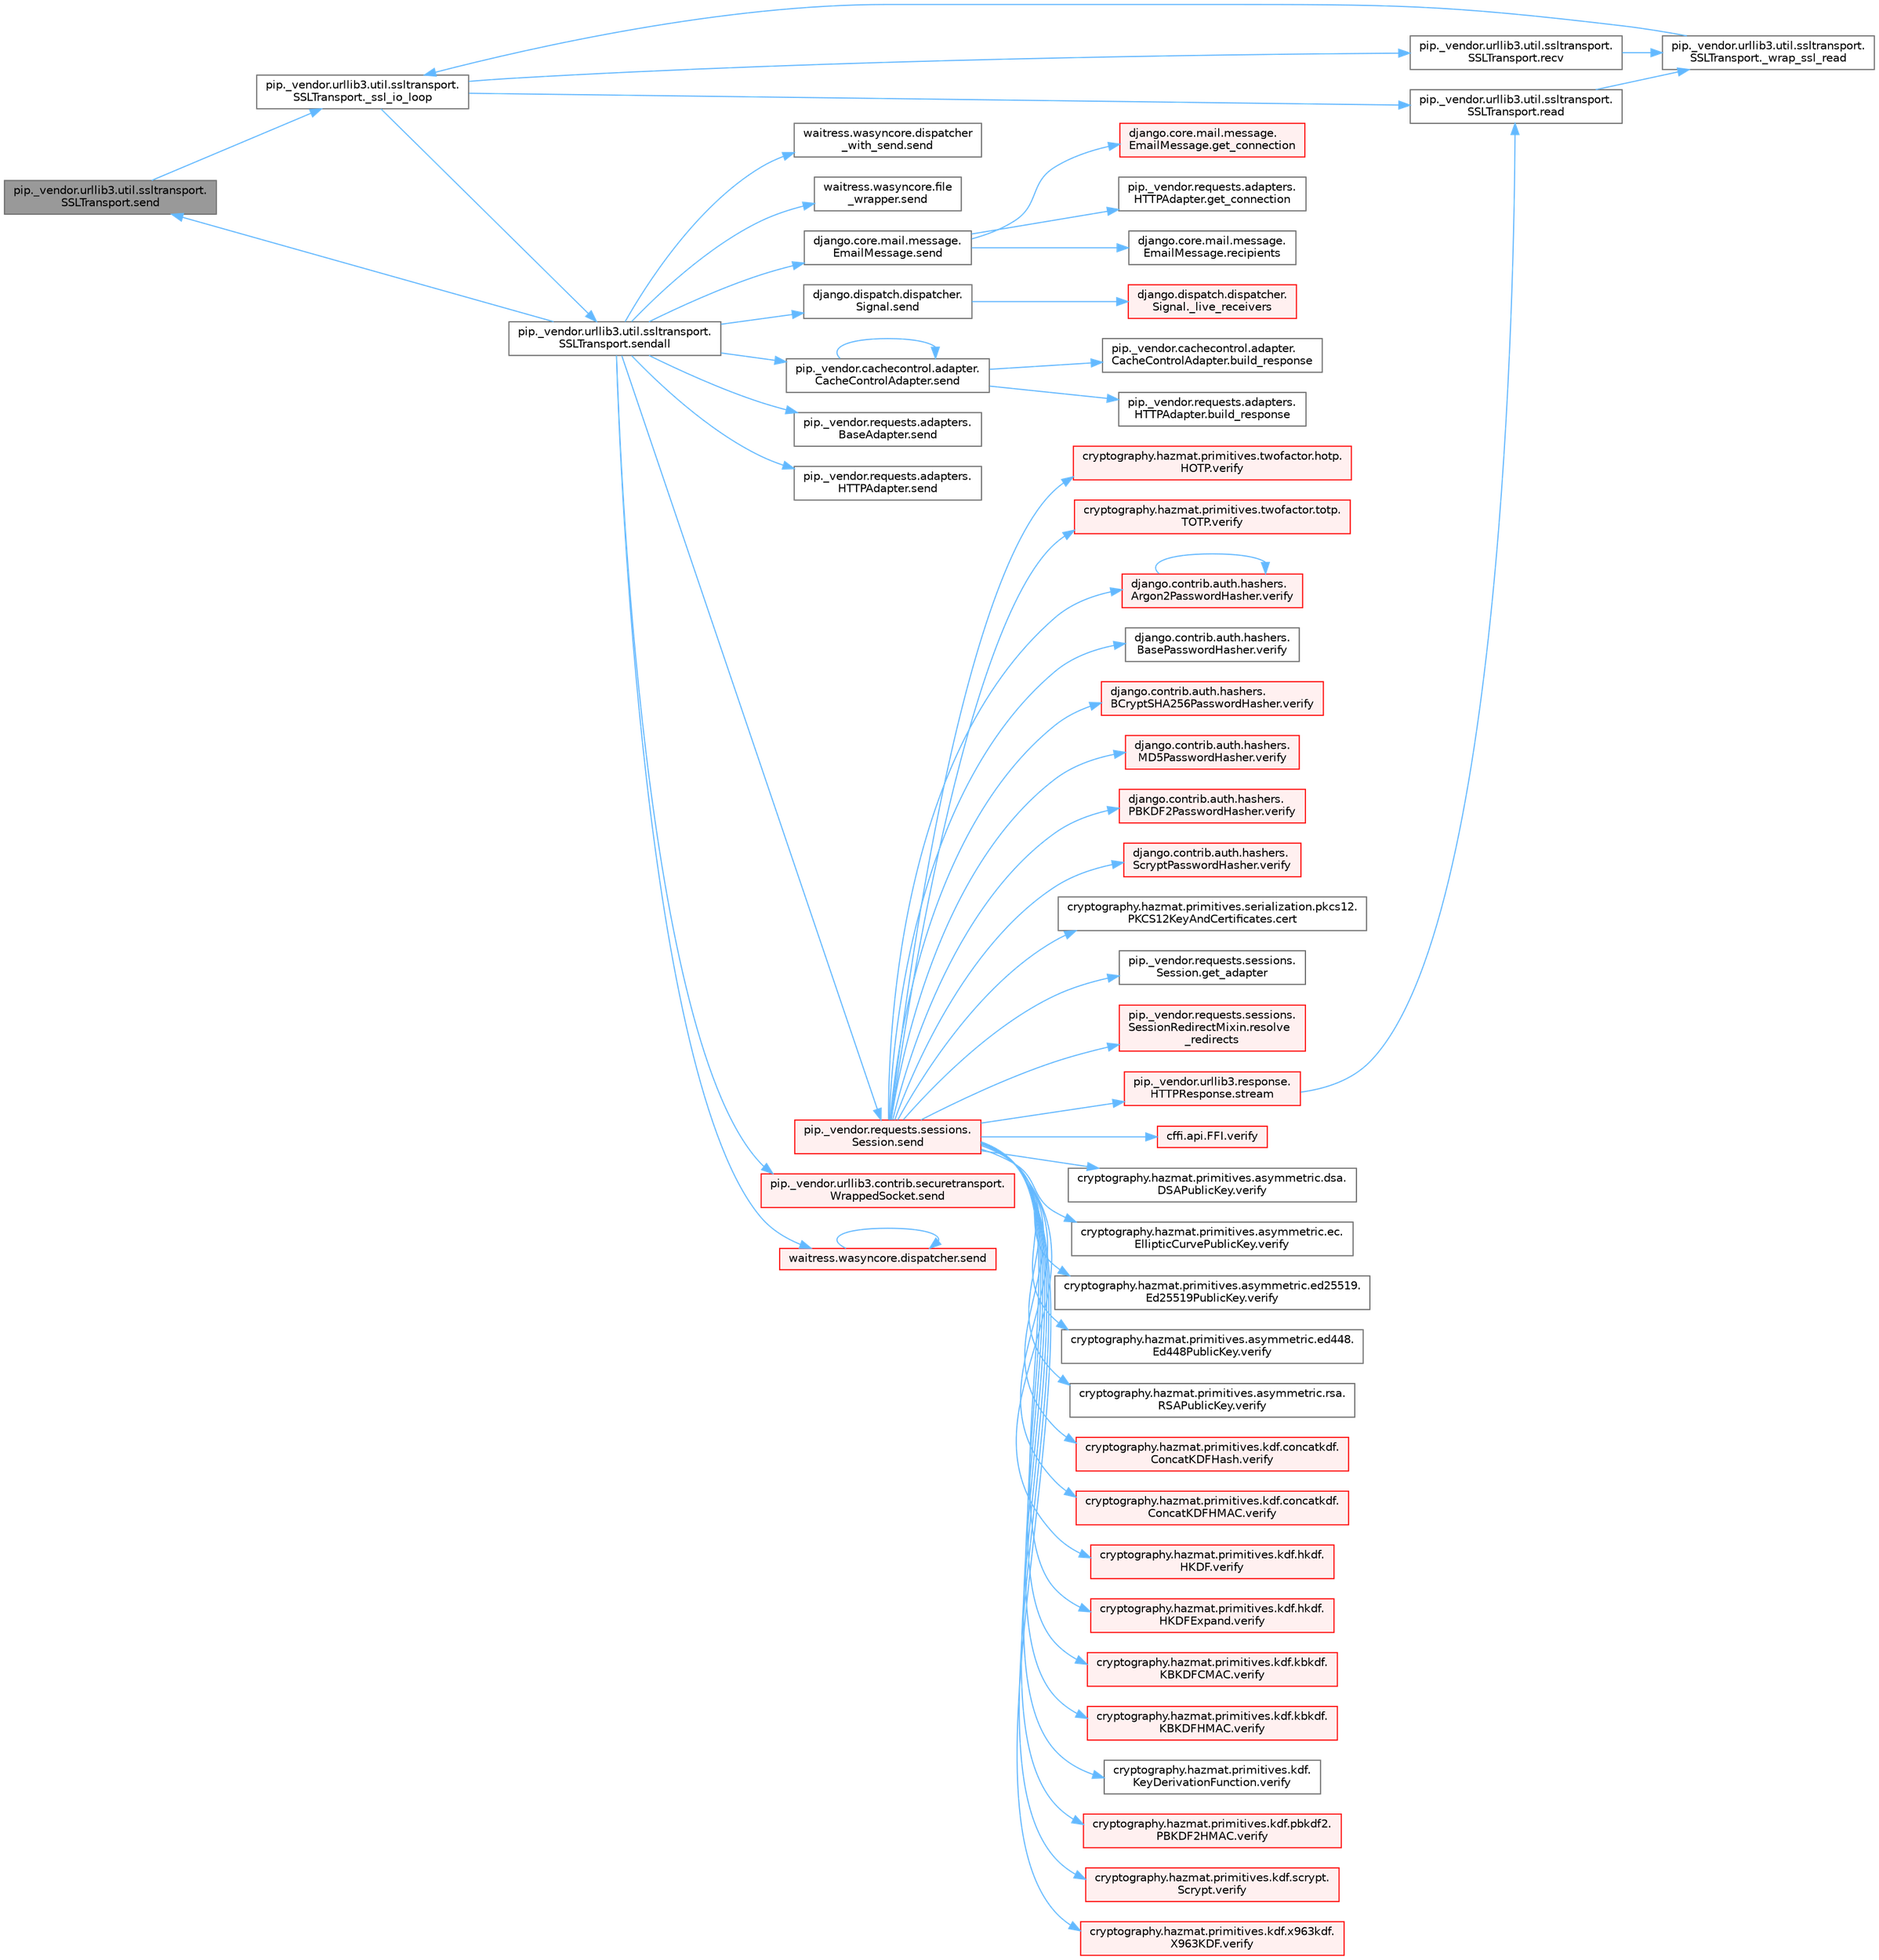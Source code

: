digraph "pip._vendor.urllib3.util.ssltransport.SSLTransport.send"
{
 // LATEX_PDF_SIZE
  bgcolor="transparent";
  edge [fontname=Helvetica,fontsize=10,labelfontname=Helvetica,labelfontsize=10];
  node [fontname=Helvetica,fontsize=10,shape=box,height=0.2,width=0.4];
  rankdir="LR";
  Node1 [id="Node000001",label="pip._vendor.urllib3.util.ssltransport.\lSSLTransport.send",height=0.2,width=0.4,color="gray40", fillcolor="grey60", style="filled", fontcolor="black",tooltip=" "];
  Node1 -> Node2 [id="edge1_Node000001_Node000002",color="steelblue1",style="solid",tooltip=" "];
  Node2 [id="Node000002",label="pip._vendor.urllib3.util.ssltransport.\lSSLTransport._ssl_io_loop",height=0.2,width=0.4,color="grey40", fillcolor="white", style="filled",URL="$classpip_1_1__vendor_1_1urllib3_1_1util_1_1ssltransport_1_1_s_s_l_transport.html#ad0764a4c9957eb48bea4ee9d559192f7",tooltip=" "];
  Node2 -> Node3 [id="edge2_Node000002_Node000003",color="steelblue1",style="solid",tooltip=" "];
  Node3 [id="Node000003",label="pip._vendor.urllib3.util.ssltransport.\lSSLTransport.read",height=0.2,width=0.4,color="grey40", fillcolor="white", style="filled",URL="$classpip_1_1__vendor_1_1urllib3_1_1util_1_1ssltransport_1_1_s_s_l_transport.html#a3311c85a8b31a1b389bd7013abdf6fd3",tooltip=" "];
  Node3 -> Node4 [id="edge3_Node000003_Node000004",color="steelblue1",style="solid",tooltip=" "];
  Node4 [id="Node000004",label="pip._vendor.urllib3.util.ssltransport.\lSSLTransport._wrap_ssl_read",height=0.2,width=0.4,color="grey40", fillcolor="white", style="filled",URL="$classpip_1_1__vendor_1_1urllib3_1_1util_1_1ssltransport_1_1_s_s_l_transport.html#aaf395c806353eee2ffb46f65791050f1",tooltip=" "];
  Node4 -> Node2 [id="edge4_Node000004_Node000002",color="steelblue1",style="solid",tooltip=" "];
  Node2 -> Node5 [id="edge5_Node000002_Node000005",color="steelblue1",style="solid",tooltip=" "];
  Node5 [id="Node000005",label="pip._vendor.urllib3.util.ssltransport.\lSSLTransport.recv",height=0.2,width=0.4,color="grey40", fillcolor="white", style="filled",URL="$classpip_1_1__vendor_1_1urllib3_1_1util_1_1ssltransport_1_1_s_s_l_transport.html#a6072d1892408325de5758d1c941826e9",tooltip=" "];
  Node5 -> Node4 [id="edge6_Node000005_Node000004",color="steelblue1",style="solid",tooltip=" "];
  Node2 -> Node6 [id="edge7_Node000002_Node000006",color="steelblue1",style="solid",tooltip=" "];
  Node6 [id="Node000006",label="pip._vendor.urllib3.util.ssltransport.\lSSLTransport.sendall",height=0.2,width=0.4,color="grey40", fillcolor="white", style="filled",URL="$classpip_1_1__vendor_1_1urllib3_1_1util_1_1ssltransport_1_1_s_s_l_transport.html#a6127132ecea729b7d77e99c6c6eac732",tooltip=" "];
  Node6 -> Node7 [id="edge8_Node000006_Node000007",color="steelblue1",style="solid",tooltip=" "];
  Node7 [id="Node000007",label="django.core.mail.message.\lEmailMessage.send",height=0.2,width=0.4,color="grey40", fillcolor="white", style="filled",URL="$classdjango_1_1core_1_1mail_1_1message_1_1_email_message.html#a18fd6d168e6aa27742a4057b4ab9b439",tooltip=" "];
  Node7 -> Node8 [id="edge9_Node000007_Node000008",color="steelblue1",style="solid",tooltip=" "];
  Node8 [id="Node000008",label="django.core.mail.message.\lEmailMessage.get_connection",height=0.2,width=0.4,color="red", fillcolor="#FFF0F0", style="filled",URL="$classdjango_1_1core_1_1mail_1_1message_1_1_email_message.html#ace67e473adc53ec8e5f5e1fa4d4ae185",tooltip=" "];
  Node7 -> Node11 [id="edge10_Node000007_Node000011",color="steelblue1",style="solid",tooltip=" "];
  Node11 [id="Node000011",label="pip._vendor.requests.adapters.\lHTTPAdapter.get_connection",height=0.2,width=0.4,color="grey40", fillcolor="white", style="filled",URL="$classpip_1_1__vendor_1_1requests_1_1adapters_1_1_h_t_t_p_adapter.html#addd116a14f6d7cd083aaf4405253555a",tooltip=" "];
  Node7 -> Node12 [id="edge11_Node000007_Node000012",color="steelblue1",style="solid",tooltip=" "];
  Node12 [id="Node000012",label="django.core.mail.message.\lEmailMessage.recipients",height=0.2,width=0.4,color="grey40", fillcolor="white", style="filled",URL="$classdjango_1_1core_1_1mail_1_1message_1_1_email_message.html#ae93d54c3267a8b2a4a58cb2b92884c50",tooltip=" "];
  Node6 -> Node13 [id="edge12_Node000006_Node000013",color="steelblue1",style="solid",tooltip=" "];
  Node13 [id="Node000013",label="django.dispatch.dispatcher.\lSignal.send",height=0.2,width=0.4,color="grey40", fillcolor="white", style="filled",URL="$classdjango_1_1dispatch_1_1dispatcher_1_1_signal.html#a065269c5c5f8d45e7b902dda3245bdbb",tooltip=" "];
  Node13 -> Node14 [id="edge13_Node000013_Node000014",color="steelblue1",style="solid",tooltip=" "];
  Node14 [id="Node000014",label="django.dispatch.dispatcher.\lSignal._live_receivers",height=0.2,width=0.4,color="red", fillcolor="#FFF0F0", style="filled",URL="$classdjango_1_1dispatch_1_1dispatcher_1_1_signal.html#a57712a4f613b82e8a1b19ae6443d604e",tooltip=" "];
  Node6 -> Node17 [id="edge14_Node000006_Node000017",color="steelblue1",style="solid",tooltip=" "];
  Node17 [id="Node000017",label="pip._vendor.cachecontrol.adapter.\lCacheControlAdapter.send",height=0.2,width=0.4,color="grey40", fillcolor="white", style="filled",URL="$classpip_1_1__vendor_1_1cachecontrol_1_1adapter_1_1_cache_control_adapter.html#a7f846578832fd1a27f921f7466b4d2fa",tooltip=" "];
  Node17 -> Node18 [id="edge15_Node000017_Node000018",color="steelblue1",style="solid",tooltip=" "];
  Node18 [id="Node000018",label="pip._vendor.cachecontrol.adapter.\lCacheControlAdapter.build_response",height=0.2,width=0.4,color="grey40", fillcolor="white", style="filled",URL="$classpip_1_1__vendor_1_1cachecontrol_1_1adapter_1_1_cache_control_adapter.html#a0c116d312afd3b6893e22fe26f8cf1d5",tooltip=" "];
  Node17 -> Node19 [id="edge16_Node000017_Node000019",color="steelblue1",style="solid",tooltip=" "];
  Node19 [id="Node000019",label="pip._vendor.requests.adapters.\lHTTPAdapter.build_response",height=0.2,width=0.4,color="grey40", fillcolor="white", style="filled",URL="$classpip_1_1__vendor_1_1requests_1_1adapters_1_1_h_t_t_p_adapter.html#a9eac29fb2d7645757607d92462ef25a1",tooltip=" "];
  Node17 -> Node17 [id="edge17_Node000017_Node000017",color="steelblue1",style="solid",tooltip=" "];
  Node6 -> Node20 [id="edge18_Node000006_Node000020",color="steelblue1",style="solid",tooltip=" "];
  Node20 [id="Node000020",label="pip._vendor.requests.adapters.\lBaseAdapter.send",height=0.2,width=0.4,color="grey40", fillcolor="white", style="filled",URL="$classpip_1_1__vendor_1_1requests_1_1adapters_1_1_base_adapter.html#a71b96d00d14b1eb64886afb3d5a6e2b0",tooltip=" "];
  Node6 -> Node21 [id="edge19_Node000006_Node000021",color="steelblue1",style="solid",tooltip=" "];
  Node21 [id="Node000021",label="pip._vendor.requests.adapters.\lHTTPAdapter.send",height=0.2,width=0.4,color="grey40", fillcolor="white", style="filled",URL="$classpip_1_1__vendor_1_1requests_1_1adapters_1_1_h_t_t_p_adapter.html#aa75dd0f80148babfc8b50bbc9a504e8d",tooltip=" "];
  Node6 -> Node22 [id="edge20_Node000006_Node000022",color="steelblue1",style="solid",tooltip=" "];
  Node22 [id="Node000022",label="pip._vendor.requests.sessions.\lSession.send",height=0.2,width=0.4,color="red", fillcolor="#FFF0F0", style="filled",URL="$classpip_1_1__vendor_1_1requests_1_1sessions_1_1_session.html#ac53877008b8d3c6901be36033885124c",tooltip=" "];
  Node22 -> Node23 [id="edge21_Node000022_Node000023",color="steelblue1",style="solid",tooltip=" "];
  Node23 [id="Node000023",label="cryptography.hazmat.primitives.serialization.pkcs12.\lPKCS12KeyAndCertificates.cert",height=0.2,width=0.4,color="grey40", fillcolor="white", style="filled",URL="$classcryptography_1_1hazmat_1_1primitives_1_1serialization_1_1pkcs12_1_1_p_k_c_s12_key_and_certificates.html#a7a1d98fee8ed8175805ab085c9ecb5e0",tooltip=" "];
  Node22 -> Node24 [id="edge22_Node000022_Node000024",color="steelblue1",style="solid",tooltip=" "];
  Node24 [id="Node000024",label="pip._vendor.requests.sessions.\lSession.get_adapter",height=0.2,width=0.4,color="grey40", fillcolor="white", style="filled",URL="$classpip_1_1__vendor_1_1requests_1_1sessions_1_1_session.html#a0017386832a0d2bfb09837b7ea15dc1f",tooltip=" "];
  Node22 -> Node25 [id="edge23_Node000022_Node000025",color="steelblue1",style="solid",tooltip=" "];
  Node25 [id="Node000025",label="pip._vendor.requests.sessions.\lSessionRedirectMixin.resolve\l_redirects",height=0.2,width=0.4,color="red", fillcolor="#FFF0F0", style="filled",URL="$classpip_1_1__vendor_1_1requests_1_1sessions_1_1_session_redirect_mixin.html#aaeb7a3e40dbacddaecb961adca32f044",tooltip=" "];
  Node22 -> Node28 [id="edge24_Node000022_Node000028",color="steelblue1",style="solid",tooltip=" "];
  Node28 [id="Node000028",label="pip._vendor.urllib3.response.\lHTTPResponse.stream",height=0.2,width=0.4,color="red", fillcolor="#FFF0F0", style="filled",URL="$classpip_1_1__vendor_1_1urllib3_1_1response_1_1_h_t_t_p_response.html#a8d802b25f09dd341838a1d631ffc4f62",tooltip=" "];
  Node28 -> Node3 [id="edge25_Node000028_Node000003",color="steelblue1",style="solid",tooltip=" "];
  Node22 -> Node923 [id="edge26_Node000022_Node000923",color="steelblue1",style="solid",tooltip=" "];
  Node923 [id="Node000923",label="cffi.api.FFI.verify",height=0.2,width=0.4,color="red", fillcolor="#FFF0F0", style="filled",URL="$classcffi_1_1api_1_1_f_f_i.html#ac05cd4cf779cb85543c4cd5fa8a6d333",tooltip=" "];
  Node22 -> Node925 [id="edge27_Node000022_Node000925",color="steelblue1",style="solid",tooltip=" "];
  Node925 [id="Node000925",label="cryptography.hazmat.primitives.asymmetric.dsa.\lDSAPublicKey.verify",height=0.2,width=0.4,color="grey40", fillcolor="white", style="filled",URL="$classcryptography_1_1hazmat_1_1primitives_1_1asymmetric_1_1dsa_1_1_d_s_a_public_key.html#ad0552a7e074dda3d2486b6e918cfc9d8",tooltip=" "];
  Node22 -> Node926 [id="edge28_Node000022_Node000926",color="steelblue1",style="solid",tooltip=" "];
  Node926 [id="Node000926",label="cryptography.hazmat.primitives.asymmetric.ec.\lEllipticCurvePublicKey.verify",height=0.2,width=0.4,color="grey40", fillcolor="white", style="filled",URL="$classcryptography_1_1hazmat_1_1primitives_1_1asymmetric_1_1ec_1_1_elliptic_curve_public_key.html#a7f75c00034242b7ae917b567db16bf60",tooltip=" "];
  Node22 -> Node927 [id="edge29_Node000022_Node000927",color="steelblue1",style="solid",tooltip=" "];
  Node927 [id="Node000927",label="cryptography.hazmat.primitives.asymmetric.ed25519.\lEd25519PublicKey.verify",height=0.2,width=0.4,color="grey40", fillcolor="white", style="filled",URL="$classcryptography_1_1hazmat_1_1primitives_1_1asymmetric_1_1ed25519_1_1_ed25519_public_key.html#a23d01b9908cadb1f6765bd6792371c80",tooltip=" "];
  Node22 -> Node928 [id="edge30_Node000022_Node000928",color="steelblue1",style="solid",tooltip=" "];
  Node928 [id="Node000928",label="cryptography.hazmat.primitives.asymmetric.ed448.\lEd448PublicKey.verify",height=0.2,width=0.4,color="grey40", fillcolor="white", style="filled",URL="$classcryptography_1_1hazmat_1_1primitives_1_1asymmetric_1_1ed448_1_1_ed448_public_key.html#a34d2a2d64f969ef56c2cb67994bacf86",tooltip=" "];
  Node22 -> Node929 [id="edge31_Node000022_Node000929",color="steelblue1",style="solid",tooltip=" "];
  Node929 [id="Node000929",label="cryptography.hazmat.primitives.asymmetric.rsa.\lRSAPublicKey.verify",height=0.2,width=0.4,color="grey40", fillcolor="white", style="filled",URL="$classcryptography_1_1hazmat_1_1primitives_1_1asymmetric_1_1rsa_1_1_r_s_a_public_key.html#a8c3715fa7e1b4a8bfd89482e40f1fe53",tooltip=" "];
  Node22 -> Node930 [id="edge32_Node000022_Node000930",color="steelblue1",style="solid",tooltip=" "];
  Node930 [id="Node000930",label="cryptography.hazmat.primitives.kdf.concatkdf.\lConcatKDFHash.verify",height=0.2,width=0.4,color="red", fillcolor="#FFF0F0", style="filled",URL="$classcryptography_1_1hazmat_1_1primitives_1_1kdf_1_1concatkdf_1_1_concat_k_d_f_hash.html#a872e664133e0cc33672c6fa5929f0bf8",tooltip=" "];
  Node22 -> Node953 [id="edge33_Node000022_Node000953",color="steelblue1",style="solid",tooltip=" "];
  Node953 [id="Node000953",label="cryptography.hazmat.primitives.kdf.concatkdf.\lConcatKDFHMAC.verify",height=0.2,width=0.4,color="red", fillcolor="#FFF0F0", style="filled",URL="$classcryptography_1_1hazmat_1_1primitives_1_1kdf_1_1concatkdf_1_1_concat_k_d_f_h_m_a_c.html#aa6a81903e1b96874301933bc996c78bd",tooltip=" "];
  Node22 -> Node954 [id="edge34_Node000022_Node000954",color="steelblue1",style="solid",tooltip=" "];
  Node954 [id="Node000954",label="cryptography.hazmat.primitives.kdf.hkdf.\lHKDF.verify",height=0.2,width=0.4,color="red", fillcolor="#FFF0F0", style="filled",URL="$classcryptography_1_1hazmat_1_1primitives_1_1kdf_1_1hkdf_1_1_h_k_d_f.html#a7ac8bf663d79e3c30b68d44331902304",tooltip=" "];
  Node22 -> Node955 [id="edge35_Node000022_Node000955",color="steelblue1",style="solid",tooltip=" "];
  Node955 [id="Node000955",label="cryptography.hazmat.primitives.kdf.hkdf.\lHKDFExpand.verify",height=0.2,width=0.4,color="red", fillcolor="#FFF0F0", style="filled",URL="$classcryptography_1_1hazmat_1_1primitives_1_1kdf_1_1hkdf_1_1_h_k_d_f_expand.html#a74f916e6649372a432769965a7e01fea",tooltip=" "];
  Node22 -> Node956 [id="edge36_Node000022_Node000956",color="steelblue1",style="solid",tooltip=" "];
  Node956 [id="Node000956",label="cryptography.hazmat.primitives.kdf.kbkdf.\lKBKDFCMAC.verify",height=0.2,width=0.4,color="red", fillcolor="#FFF0F0", style="filled",URL="$classcryptography_1_1hazmat_1_1primitives_1_1kdf_1_1kbkdf_1_1_k_b_k_d_f_c_m_a_c.html#ab97e9dff30b4fe2752f1457c582fb0e3",tooltip=" "];
  Node22 -> Node957 [id="edge37_Node000022_Node000957",color="steelblue1",style="solid",tooltip=" "];
  Node957 [id="Node000957",label="cryptography.hazmat.primitives.kdf.kbkdf.\lKBKDFHMAC.verify",height=0.2,width=0.4,color="red", fillcolor="#FFF0F0", style="filled",URL="$classcryptography_1_1hazmat_1_1primitives_1_1kdf_1_1kbkdf_1_1_k_b_k_d_f_h_m_a_c.html#a34c59907c93650471d5ef56197cc0522",tooltip=" "];
  Node22 -> Node958 [id="edge38_Node000022_Node000958",color="steelblue1",style="solid",tooltip=" "];
  Node958 [id="Node000958",label="cryptography.hazmat.primitives.kdf.\lKeyDerivationFunction.verify",height=0.2,width=0.4,color="grey40", fillcolor="white", style="filled",URL="$classcryptography_1_1hazmat_1_1primitives_1_1kdf_1_1_key_derivation_function.html#a912c825e0afe5192c266fa35e5a75095",tooltip=" "];
  Node22 -> Node959 [id="edge39_Node000022_Node000959",color="steelblue1",style="solid",tooltip=" "];
  Node959 [id="Node000959",label="cryptography.hazmat.primitives.kdf.pbkdf2.\lPBKDF2HMAC.verify",height=0.2,width=0.4,color="red", fillcolor="#FFF0F0", style="filled",URL="$classcryptography_1_1hazmat_1_1primitives_1_1kdf_1_1pbkdf2_1_1_p_b_k_d_f2_h_m_a_c.html#a26ff66523aee7cc3fca19575bd6e7d8d",tooltip=" "];
  Node22 -> Node960 [id="edge40_Node000022_Node000960",color="steelblue1",style="solid",tooltip=" "];
  Node960 [id="Node000960",label="cryptography.hazmat.primitives.kdf.scrypt.\lScrypt.verify",height=0.2,width=0.4,color="red", fillcolor="#FFF0F0", style="filled",URL="$classcryptography_1_1hazmat_1_1primitives_1_1kdf_1_1scrypt_1_1_scrypt.html#ae148c4ac37fb38bf45f8c62fde18a9f7",tooltip=" "];
  Node22 -> Node961 [id="edge41_Node000022_Node000961",color="steelblue1",style="solid",tooltip=" "];
  Node961 [id="Node000961",label="cryptography.hazmat.primitives.kdf.x963kdf.\lX963KDF.verify",height=0.2,width=0.4,color="red", fillcolor="#FFF0F0", style="filled",URL="$classcryptography_1_1hazmat_1_1primitives_1_1kdf_1_1x963kdf_1_1_x963_k_d_f.html#a8b414f7fece75f6a933b19e9240d695d",tooltip=" "];
  Node22 -> Node962 [id="edge42_Node000022_Node000962",color="steelblue1",style="solid",tooltip=" "];
  Node962 [id="Node000962",label="cryptography.hazmat.primitives.twofactor.hotp.\lHOTP.verify",height=0.2,width=0.4,color="red", fillcolor="#FFF0F0", style="filled",URL="$classcryptography_1_1hazmat_1_1primitives_1_1twofactor_1_1hotp_1_1_h_o_t_p.html#ab33d70f700208e600be6743a7441aba2",tooltip=" "];
  Node22 -> Node972 [id="edge43_Node000022_Node000972",color="steelblue1",style="solid",tooltip=" "];
  Node972 [id="Node000972",label="cryptography.hazmat.primitives.twofactor.totp.\lTOTP.verify",height=0.2,width=0.4,color="red", fillcolor="#FFF0F0", style="filled",URL="$classcryptography_1_1hazmat_1_1primitives_1_1twofactor_1_1totp_1_1_t_o_t_p.html#afd5f38f038f301d99a208a24d9680bee",tooltip=" "];
  Node22 -> Node973 [id="edge44_Node000022_Node000973",color="steelblue1",style="solid",tooltip=" "];
  Node973 [id="Node000973",label="django.contrib.auth.hashers.\lArgon2PasswordHasher.verify",height=0.2,width=0.4,color="red", fillcolor="#FFF0F0", style="filled",URL="$classdjango_1_1contrib_1_1auth_1_1hashers_1_1_argon2_password_hasher.html#aa1b8e90990f8dc1f2a0dcb0f6e95a364",tooltip=" "];
  Node973 -> Node973 [id="edge45_Node000973_Node000973",color="steelblue1",style="solid",tooltip=" "];
  Node22 -> Node979 [id="edge46_Node000022_Node000979",color="steelblue1",style="solid",tooltip=" "];
  Node979 [id="Node000979",label="django.contrib.auth.hashers.\lBasePasswordHasher.verify",height=0.2,width=0.4,color="grey40", fillcolor="white", style="filled",URL="$classdjango_1_1contrib_1_1auth_1_1hashers_1_1_base_password_hasher.html#a5b6f733aec316a97b1829ff68461b1fa",tooltip=" "];
  Node22 -> Node980 [id="edge47_Node000022_Node000980",color="steelblue1",style="solid",tooltip=" "];
  Node980 [id="Node000980",label="django.contrib.auth.hashers.\lBCryptSHA256PasswordHasher.verify",height=0.2,width=0.4,color="red", fillcolor="#FFF0F0", style="filled",URL="$classdjango_1_1contrib_1_1auth_1_1hashers_1_1_b_crypt_s_h_a256_password_hasher.html#aace67824fb9a74b812da9e723c452182",tooltip=" "];
  Node22 -> Node1004 [id="edge48_Node000022_Node001004",color="steelblue1",style="solid",tooltip=" "];
  Node1004 [id="Node001004",label="django.contrib.auth.hashers.\lMD5PasswordHasher.verify",height=0.2,width=0.4,color="red", fillcolor="#FFF0F0", style="filled",URL="$classdjango_1_1contrib_1_1auth_1_1hashers_1_1_m_d5_password_hasher.html#a5ee1720bbd104f7f53ced6d0f7847393",tooltip=" "];
  Node22 -> Node1027 [id="edge49_Node000022_Node001027",color="steelblue1",style="solid",tooltip=" "];
  Node1027 [id="Node001027",label="django.contrib.auth.hashers.\lPBKDF2PasswordHasher.verify",height=0.2,width=0.4,color="red", fillcolor="#FFF0F0", style="filled",URL="$classdjango_1_1contrib_1_1auth_1_1hashers_1_1_p_b_k_d_f2_password_hasher.html#a769f11e83d4f84b6a1aa2414aa345a96",tooltip=" "];
  Node22 -> Node1028 [id="edge50_Node000022_Node001028",color="steelblue1",style="solid",tooltip=" "];
  Node1028 [id="Node001028",label="django.contrib.auth.hashers.\lScryptPasswordHasher.verify",height=0.2,width=0.4,color="red", fillcolor="#FFF0F0", style="filled",URL="$classdjango_1_1contrib_1_1auth_1_1hashers_1_1_scrypt_password_hasher.html#ae1fe41459b9b8cc72115d2f8c01f6776",tooltip=" "];
  Node6 -> Node1046 [id="edge51_Node000006_Node001046",color="steelblue1",style="solid",tooltip=" "];
  Node1046 [id="Node001046",label="pip._vendor.urllib3.contrib.securetransport.\lWrappedSocket.send",height=0.2,width=0.4,color="red", fillcolor="#FFF0F0", style="filled",URL="$classpip_1_1__vendor_1_1urllib3_1_1contrib_1_1securetransport_1_1_wrapped_socket.html#afefa6637ff2836086372e94b4872b076",tooltip=" "];
  Node6 -> Node1 [id="edge52_Node000006_Node000001",color="steelblue1",style="solid",tooltip=" "];
  Node6 -> Node4337 [id="edge53_Node000006_Node004337",color="steelblue1",style="solid",tooltip=" "];
  Node4337 [id="Node004337",label="waitress.wasyncore.dispatcher.send",height=0.2,width=0.4,color="red", fillcolor="#FFF0F0", style="filled",URL="$classwaitress_1_1wasyncore_1_1dispatcher.html#aa36a1d97600508f07138eab0658775c9",tooltip=" "];
  Node4337 -> Node4337 [id="edge54_Node004337_Node004337",color="steelblue1",style="solid",tooltip=" "];
  Node6 -> Node4338 [id="edge55_Node000006_Node004338",color="steelblue1",style="solid",tooltip=" "];
  Node4338 [id="Node004338",label="waitress.wasyncore.dispatcher\l_with_send.send",height=0.2,width=0.4,color="grey40", fillcolor="white", style="filled",URL="$classwaitress_1_1wasyncore_1_1dispatcher__with__send.html#a47052361f8df52adae77154c5ac2e95d",tooltip=" "];
  Node6 -> Node4339 [id="edge56_Node000006_Node004339",color="steelblue1",style="solid",tooltip=" "];
  Node4339 [id="Node004339",label="waitress.wasyncore.file\l_wrapper.send",height=0.2,width=0.4,color="grey40", fillcolor="white", style="filled",URL="$classwaitress_1_1wasyncore_1_1file__wrapper.html#a3db1f84334179b63edb654a8da19820c",tooltip=" "];
}
